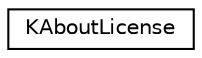 digraph "Graphical Class Hierarchy"
{
  edge [fontname="Helvetica",fontsize="10",labelfontname="Helvetica",labelfontsize="10"];
  node [fontname="Helvetica",fontsize="10",shape=record];
  rankdir="LR";
  Node0 [label="KAboutLicense",height=0.2,width=0.4,color="black", fillcolor="white", style="filled",URL="$classKAboutLicense.html",tooltip="This class is used to store information about a license. "];
}
